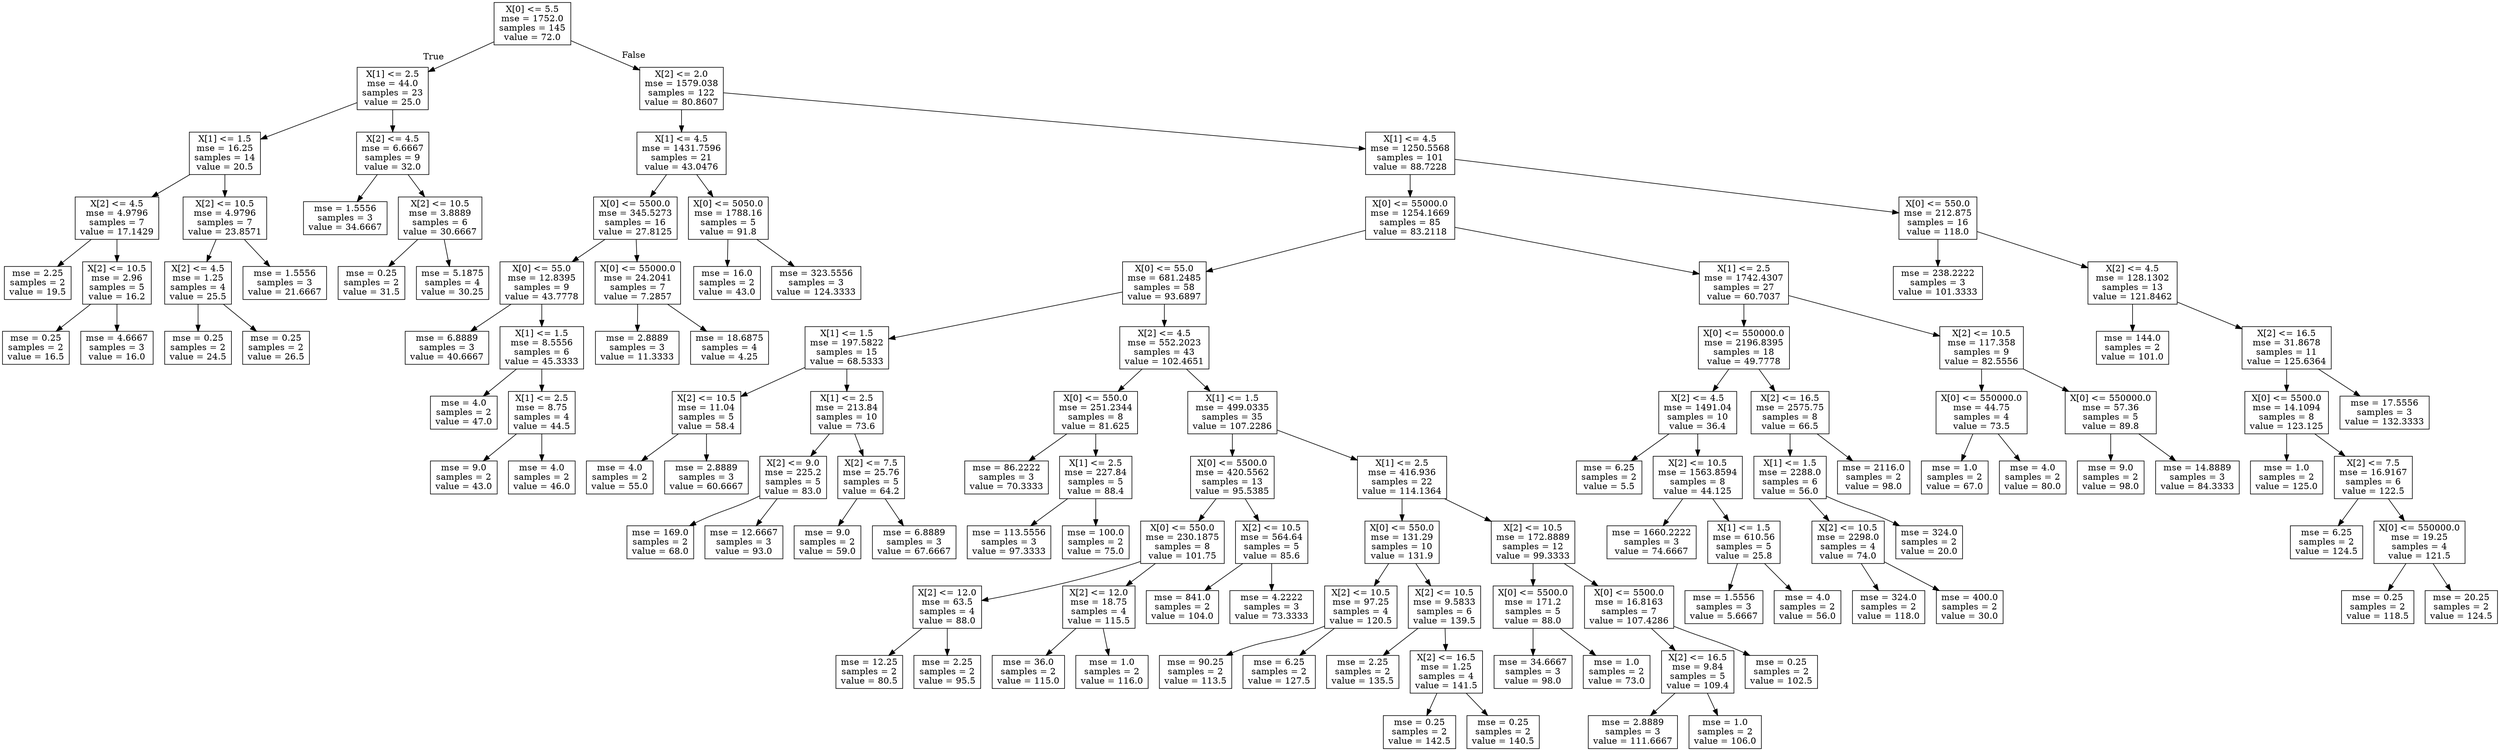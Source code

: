 digraph Tree {
node [shape=box] ;
0 [label="X[0] <= 5.5\nmse = 1752.0\nsamples = 145\nvalue = 72.0"] ;
1 [label="X[1] <= 2.5\nmse = 44.0\nsamples = 23\nvalue = 25.0"] ;
0 -> 1 [labeldistance=2.5, labelangle=45, headlabel="True"] ;
2 [label="X[1] <= 1.5\nmse = 16.25\nsamples = 14\nvalue = 20.5"] ;
1 -> 2 ;
3 [label="X[2] <= 4.5\nmse = 4.9796\nsamples = 7\nvalue = 17.1429"] ;
2 -> 3 ;
4 [label="mse = 2.25\nsamples = 2\nvalue = 19.5"] ;
3 -> 4 ;
5 [label="X[2] <= 10.5\nmse = 2.96\nsamples = 5\nvalue = 16.2"] ;
3 -> 5 ;
6 [label="mse = 0.25\nsamples = 2\nvalue = 16.5"] ;
5 -> 6 ;
7 [label="mse = 4.6667\nsamples = 3\nvalue = 16.0"] ;
5 -> 7 ;
8 [label="X[2] <= 10.5\nmse = 4.9796\nsamples = 7\nvalue = 23.8571"] ;
2 -> 8 ;
9 [label="X[2] <= 4.5\nmse = 1.25\nsamples = 4\nvalue = 25.5"] ;
8 -> 9 ;
10 [label="mse = 0.25\nsamples = 2\nvalue = 24.5"] ;
9 -> 10 ;
11 [label="mse = 0.25\nsamples = 2\nvalue = 26.5"] ;
9 -> 11 ;
12 [label="mse = 1.5556\nsamples = 3\nvalue = 21.6667"] ;
8 -> 12 ;
13 [label="X[2] <= 4.5\nmse = 6.6667\nsamples = 9\nvalue = 32.0"] ;
1 -> 13 ;
14 [label="mse = 1.5556\nsamples = 3\nvalue = 34.6667"] ;
13 -> 14 ;
15 [label="X[2] <= 10.5\nmse = 3.8889\nsamples = 6\nvalue = 30.6667"] ;
13 -> 15 ;
16 [label="mse = 0.25\nsamples = 2\nvalue = 31.5"] ;
15 -> 16 ;
17 [label="mse = 5.1875\nsamples = 4\nvalue = 30.25"] ;
15 -> 17 ;
18 [label="X[2] <= 2.0\nmse = 1579.038\nsamples = 122\nvalue = 80.8607"] ;
0 -> 18 [labeldistance=2.5, labelangle=-45, headlabel="False"] ;
19 [label="X[1] <= 4.5\nmse = 1431.7596\nsamples = 21\nvalue = 43.0476"] ;
18 -> 19 ;
20 [label="X[0] <= 5500.0\nmse = 345.5273\nsamples = 16\nvalue = 27.8125"] ;
19 -> 20 ;
21 [label="X[0] <= 55.0\nmse = 12.8395\nsamples = 9\nvalue = 43.7778"] ;
20 -> 21 ;
22 [label="mse = 6.8889\nsamples = 3\nvalue = 40.6667"] ;
21 -> 22 ;
23 [label="X[1] <= 1.5\nmse = 8.5556\nsamples = 6\nvalue = 45.3333"] ;
21 -> 23 ;
24 [label="mse = 4.0\nsamples = 2\nvalue = 47.0"] ;
23 -> 24 ;
25 [label="X[1] <= 2.5\nmse = 8.75\nsamples = 4\nvalue = 44.5"] ;
23 -> 25 ;
26 [label="mse = 9.0\nsamples = 2\nvalue = 43.0"] ;
25 -> 26 ;
27 [label="mse = 4.0\nsamples = 2\nvalue = 46.0"] ;
25 -> 27 ;
28 [label="X[0] <= 55000.0\nmse = 24.2041\nsamples = 7\nvalue = 7.2857"] ;
20 -> 28 ;
29 [label="mse = 2.8889\nsamples = 3\nvalue = 11.3333"] ;
28 -> 29 ;
30 [label="mse = 18.6875\nsamples = 4\nvalue = 4.25"] ;
28 -> 30 ;
31 [label="X[0] <= 5050.0\nmse = 1788.16\nsamples = 5\nvalue = 91.8"] ;
19 -> 31 ;
32 [label="mse = 16.0\nsamples = 2\nvalue = 43.0"] ;
31 -> 32 ;
33 [label="mse = 323.5556\nsamples = 3\nvalue = 124.3333"] ;
31 -> 33 ;
34 [label="X[1] <= 4.5\nmse = 1250.5568\nsamples = 101\nvalue = 88.7228"] ;
18 -> 34 ;
35 [label="X[0] <= 55000.0\nmse = 1254.1669\nsamples = 85\nvalue = 83.2118"] ;
34 -> 35 ;
36 [label="X[0] <= 55.0\nmse = 681.2485\nsamples = 58\nvalue = 93.6897"] ;
35 -> 36 ;
37 [label="X[1] <= 1.5\nmse = 197.5822\nsamples = 15\nvalue = 68.5333"] ;
36 -> 37 ;
38 [label="X[2] <= 10.5\nmse = 11.04\nsamples = 5\nvalue = 58.4"] ;
37 -> 38 ;
39 [label="mse = 4.0\nsamples = 2\nvalue = 55.0"] ;
38 -> 39 ;
40 [label="mse = 2.8889\nsamples = 3\nvalue = 60.6667"] ;
38 -> 40 ;
41 [label="X[1] <= 2.5\nmse = 213.84\nsamples = 10\nvalue = 73.6"] ;
37 -> 41 ;
42 [label="X[2] <= 9.0\nmse = 225.2\nsamples = 5\nvalue = 83.0"] ;
41 -> 42 ;
43 [label="mse = 169.0\nsamples = 2\nvalue = 68.0"] ;
42 -> 43 ;
44 [label="mse = 12.6667\nsamples = 3\nvalue = 93.0"] ;
42 -> 44 ;
45 [label="X[2] <= 7.5\nmse = 25.76\nsamples = 5\nvalue = 64.2"] ;
41 -> 45 ;
46 [label="mse = 9.0\nsamples = 2\nvalue = 59.0"] ;
45 -> 46 ;
47 [label="mse = 6.8889\nsamples = 3\nvalue = 67.6667"] ;
45 -> 47 ;
48 [label="X[2] <= 4.5\nmse = 552.2023\nsamples = 43\nvalue = 102.4651"] ;
36 -> 48 ;
49 [label="X[0] <= 550.0\nmse = 251.2344\nsamples = 8\nvalue = 81.625"] ;
48 -> 49 ;
50 [label="mse = 86.2222\nsamples = 3\nvalue = 70.3333"] ;
49 -> 50 ;
51 [label="X[1] <= 2.5\nmse = 227.84\nsamples = 5\nvalue = 88.4"] ;
49 -> 51 ;
52 [label="mse = 113.5556\nsamples = 3\nvalue = 97.3333"] ;
51 -> 52 ;
53 [label="mse = 100.0\nsamples = 2\nvalue = 75.0"] ;
51 -> 53 ;
54 [label="X[1] <= 1.5\nmse = 499.0335\nsamples = 35\nvalue = 107.2286"] ;
48 -> 54 ;
55 [label="X[0] <= 5500.0\nmse = 420.5562\nsamples = 13\nvalue = 95.5385"] ;
54 -> 55 ;
56 [label="X[0] <= 550.0\nmse = 230.1875\nsamples = 8\nvalue = 101.75"] ;
55 -> 56 ;
57 [label="X[2] <= 12.0\nmse = 63.5\nsamples = 4\nvalue = 88.0"] ;
56 -> 57 ;
58 [label="mse = 12.25\nsamples = 2\nvalue = 80.5"] ;
57 -> 58 ;
59 [label="mse = 2.25\nsamples = 2\nvalue = 95.5"] ;
57 -> 59 ;
60 [label="X[2] <= 12.0\nmse = 18.75\nsamples = 4\nvalue = 115.5"] ;
56 -> 60 ;
61 [label="mse = 36.0\nsamples = 2\nvalue = 115.0"] ;
60 -> 61 ;
62 [label="mse = 1.0\nsamples = 2\nvalue = 116.0"] ;
60 -> 62 ;
63 [label="X[2] <= 10.5\nmse = 564.64\nsamples = 5\nvalue = 85.6"] ;
55 -> 63 ;
64 [label="mse = 841.0\nsamples = 2\nvalue = 104.0"] ;
63 -> 64 ;
65 [label="mse = 4.2222\nsamples = 3\nvalue = 73.3333"] ;
63 -> 65 ;
66 [label="X[1] <= 2.5\nmse = 416.936\nsamples = 22\nvalue = 114.1364"] ;
54 -> 66 ;
67 [label="X[0] <= 550.0\nmse = 131.29\nsamples = 10\nvalue = 131.9"] ;
66 -> 67 ;
68 [label="X[2] <= 10.5\nmse = 97.25\nsamples = 4\nvalue = 120.5"] ;
67 -> 68 ;
69 [label="mse = 90.25\nsamples = 2\nvalue = 113.5"] ;
68 -> 69 ;
70 [label="mse = 6.25\nsamples = 2\nvalue = 127.5"] ;
68 -> 70 ;
71 [label="X[2] <= 10.5\nmse = 9.5833\nsamples = 6\nvalue = 139.5"] ;
67 -> 71 ;
72 [label="mse = 2.25\nsamples = 2\nvalue = 135.5"] ;
71 -> 72 ;
73 [label="X[2] <= 16.5\nmse = 1.25\nsamples = 4\nvalue = 141.5"] ;
71 -> 73 ;
74 [label="mse = 0.25\nsamples = 2\nvalue = 142.5"] ;
73 -> 74 ;
75 [label="mse = 0.25\nsamples = 2\nvalue = 140.5"] ;
73 -> 75 ;
76 [label="X[2] <= 10.5\nmse = 172.8889\nsamples = 12\nvalue = 99.3333"] ;
66 -> 76 ;
77 [label="X[0] <= 5500.0\nmse = 171.2\nsamples = 5\nvalue = 88.0"] ;
76 -> 77 ;
78 [label="mse = 34.6667\nsamples = 3\nvalue = 98.0"] ;
77 -> 78 ;
79 [label="mse = 1.0\nsamples = 2\nvalue = 73.0"] ;
77 -> 79 ;
80 [label="X[0] <= 5500.0\nmse = 16.8163\nsamples = 7\nvalue = 107.4286"] ;
76 -> 80 ;
81 [label="X[2] <= 16.5\nmse = 9.84\nsamples = 5\nvalue = 109.4"] ;
80 -> 81 ;
82 [label="mse = 2.8889\nsamples = 3\nvalue = 111.6667"] ;
81 -> 82 ;
83 [label="mse = 1.0\nsamples = 2\nvalue = 106.0"] ;
81 -> 83 ;
84 [label="mse = 0.25\nsamples = 2\nvalue = 102.5"] ;
80 -> 84 ;
85 [label="X[1] <= 2.5\nmse = 1742.4307\nsamples = 27\nvalue = 60.7037"] ;
35 -> 85 ;
86 [label="X[0] <= 550000.0\nmse = 2196.8395\nsamples = 18\nvalue = 49.7778"] ;
85 -> 86 ;
87 [label="X[2] <= 4.5\nmse = 1491.04\nsamples = 10\nvalue = 36.4"] ;
86 -> 87 ;
88 [label="mse = 6.25\nsamples = 2\nvalue = 5.5"] ;
87 -> 88 ;
89 [label="X[2] <= 10.5\nmse = 1563.8594\nsamples = 8\nvalue = 44.125"] ;
87 -> 89 ;
90 [label="mse = 1660.2222\nsamples = 3\nvalue = 74.6667"] ;
89 -> 90 ;
91 [label="X[1] <= 1.5\nmse = 610.56\nsamples = 5\nvalue = 25.8"] ;
89 -> 91 ;
92 [label="mse = 1.5556\nsamples = 3\nvalue = 5.6667"] ;
91 -> 92 ;
93 [label="mse = 4.0\nsamples = 2\nvalue = 56.0"] ;
91 -> 93 ;
94 [label="X[2] <= 16.5\nmse = 2575.75\nsamples = 8\nvalue = 66.5"] ;
86 -> 94 ;
95 [label="X[1] <= 1.5\nmse = 2288.0\nsamples = 6\nvalue = 56.0"] ;
94 -> 95 ;
96 [label="X[2] <= 10.5\nmse = 2298.0\nsamples = 4\nvalue = 74.0"] ;
95 -> 96 ;
97 [label="mse = 324.0\nsamples = 2\nvalue = 118.0"] ;
96 -> 97 ;
98 [label="mse = 400.0\nsamples = 2\nvalue = 30.0"] ;
96 -> 98 ;
99 [label="mse = 324.0\nsamples = 2\nvalue = 20.0"] ;
95 -> 99 ;
100 [label="mse = 2116.0\nsamples = 2\nvalue = 98.0"] ;
94 -> 100 ;
101 [label="X[2] <= 10.5\nmse = 117.358\nsamples = 9\nvalue = 82.5556"] ;
85 -> 101 ;
102 [label="X[0] <= 550000.0\nmse = 44.75\nsamples = 4\nvalue = 73.5"] ;
101 -> 102 ;
103 [label="mse = 1.0\nsamples = 2\nvalue = 67.0"] ;
102 -> 103 ;
104 [label="mse = 4.0\nsamples = 2\nvalue = 80.0"] ;
102 -> 104 ;
105 [label="X[0] <= 550000.0\nmse = 57.36\nsamples = 5\nvalue = 89.8"] ;
101 -> 105 ;
106 [label="mse = 9.0\nsamples = 2\nvalue = 98.0"] ;
105 -> 106 ;
107 [label="mse = 14.8889\nsamples = 3\nvalue = 84.3333"] ;
105 -> 107 ;
108 [label="X[0] <= 550.0\nmse = 212.875\nsamples = 16\nvalue = 118.0"] ;
34 -> 108 ;
109 [label="mse = 238.2222\nsamples = 3\nvalue = 101.3333"] ;
108 -> 109 ;
110 [label="X[2] <= 4.5\nmse = 128.1302\nsamples = 13\nvalue = 121.8462"] ;
108 -> 110 ;
111 [label="mse = 144.0\nsamples = 2\nvalue = 101.0"] ;
110 -> 111 ;
112 [label="X[2] <= 16.5\nmse = 31.8678\nsamples = 11\nvalue = 125.6364"] ;
110 -> 112 ;
113 [label="X[0] <= 5500.0\nmse = 14.1094\nsamples = 8\nvalue = 123.125"] ;
112 -> 113 ;
114 [label="mse = 1.0\nsamples = 2\nvalue = 125.0"] ;
113 -> 114 ;
115 [label="X[2] <= 7.5\nmse = 16.9167\nsamples = 6\nvalue = 122.5"] ;
113 -> 115 ;
116 [label="mse = 6.25\nsamples = 2\nvalue = 124.5"] ;
115 -> 116 ;
117 [label="X[0] <= 550000.0\nmse = 19.25\nsamples = 4\nvalue = 121.5"] ;
115 -> 117 ;
118 [label="mse = 0.25\nsamples = 2\nvalue = 118.5"] ;
117 -> 118 ;
119 [label="mse = 20.25\nsamples = 2\nvalue = 124.5"] ;
117 -> 119 ;
120 [label="mse = 17.5556\nsamples = 3\nvalue = 132.3333"] ;
112 -> 120 ;
}